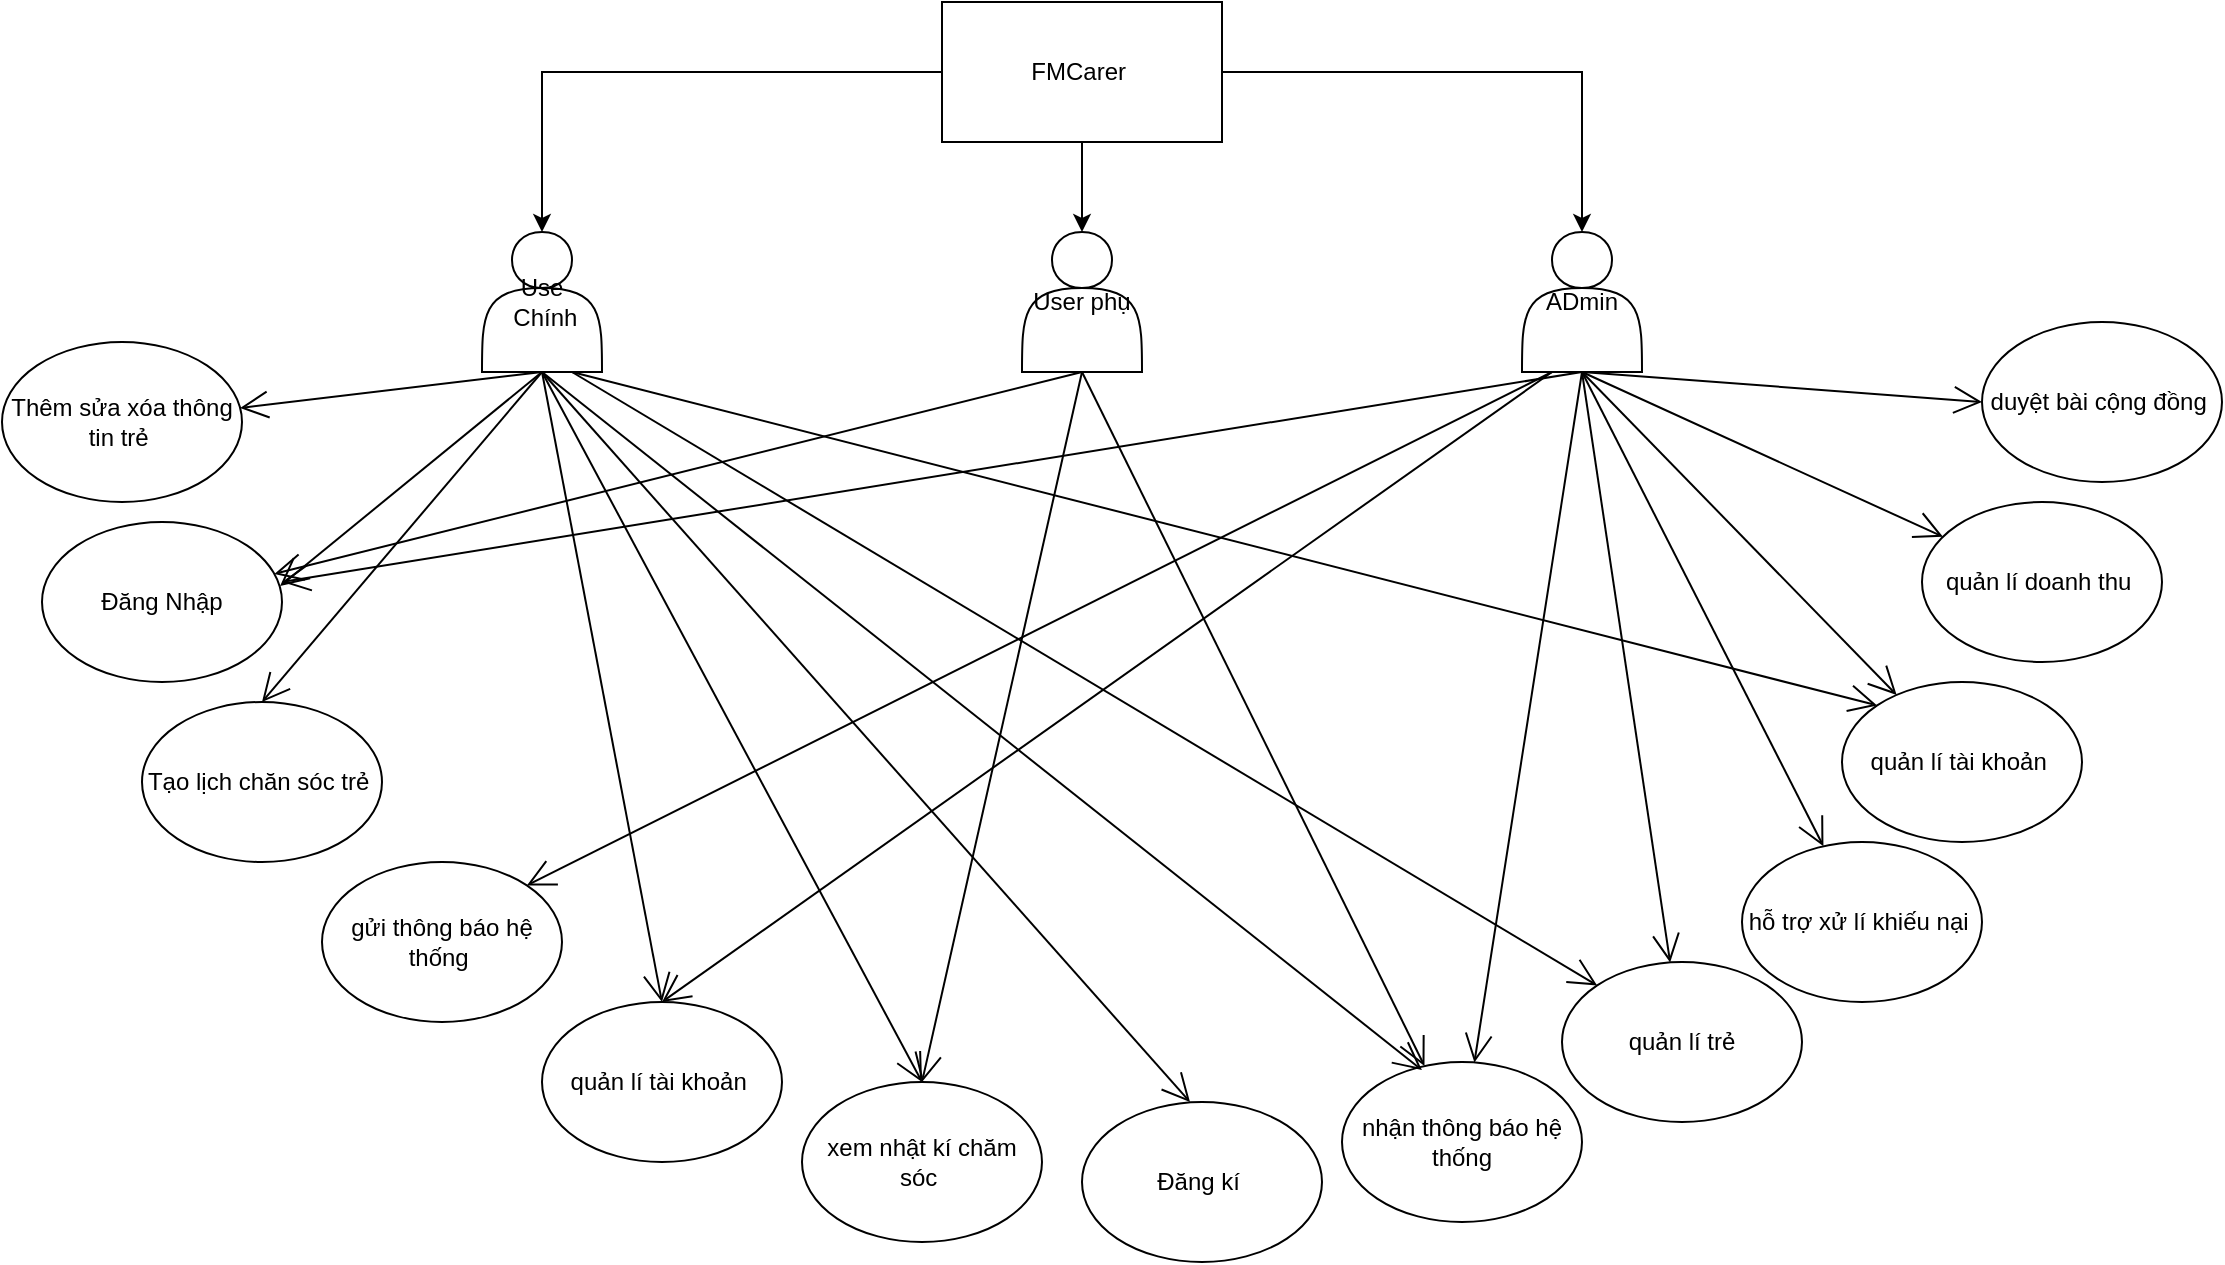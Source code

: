 <mxfile version="27.1.6">
  <diagram name="Trang-1" id="gw1u0N_37EYKbAOxaqmh">
    <mxGraphModel dx="2505" dy="914" grid="1" gridSize="10" guides="1" tooltips="1" connect="1" arrows="1" fold="1" page="1" pageScale="1" pageWidth="827" pageHeight="1169" math="0" shadow="0">
      <root>
        <mxCell id="0" />
        <mxCell id="1" parent="0" />
        <mxCell id="aEer66lgYHJFHRynMX58-40" style="edgeStyle=orthogonalEdgeStyle;rounded=0;orthogonalLoop=1;jettySize=auto;html=1;entryX=0.5;entryY=0;entryDx=0;entryDy=0;" edge="1" parent="1" source="aEer66lgYHJFHRynMX58-1" target="aEer66lgYHJFHRynMX58-3">
          <mxGeometry relative="1" as="geometry" />
        </mxCell>
        <mxCell id="aEer66lgYHJFHRynMX58-41" style="edgeStyle=orthogonalEdgeStyle;rounded=0;orthogonalLoop=1;jettySize=auto;html=1;" edge="1" parent="1" source="aEer66lgYHJFHRynMX58-1" target="aEer66lgYHJFHRynMX58-7">
          <mxGeometry relative="1" as="geometry" />
        </mxCell>
        <mxCell id="aEer66lgYHJFHRynMX58-42" style="edgeStyle=orthogonalEdgeStyle;rounded=0;orthogonalLoop=1;jettySize=auto;html=1;entryX=0.5;entryY=0;entryDx=0;entryDy=0;" edge="1" parent="1" source="aEer66lgYHJFHRynMX58-1" target="aEer66lgYHJFHRynMX58-5">
          <mxGeometry relative="1" as="geometry" />
        </mxCell>
        <mxCell id="aEer66lgYHJFHRynMX58-1" value="FMCarer&amp;nbsp;" style="rounded=0;whiteSpace=wrap;html=1;" vertex="1" parent="1">
          <mxGeometry x="180" y="70" width="140" height="70" as="geometry" />
        </mxCell>
        <mxCell id="aEer66lgYHJFHRynMX58-3" value="Use&lt;div&gt;&amp;nbsp;Chính&lt;/div&gt;" style="shape=actor;whiteSpace=wrap;html=1;" vertex="1" parent="1">
          <mxGeometry x="-50" y="185" width="60" height="70" as="geometry" />
        </mxCell>
        <mxCell id="aEer66lgYHJFHRynMX58-5" value="User phụ" style="shape=actor;whiteSpace=wrap;html=1;" vertex="1" parent="1">
          <mxGeometry x="220" y="185" width="60" height="70" as="geometry" />
        </mxCell>
        <mxCell id="aEer66lgYHJFHRynMX58-7" value="ADmin" style="shape=actor;whiteSpace=wrap;html=1;" vertex="1" parent="1">
          <mxGeometry x="470" y="185" width="60" height="70" as="geometry" />
        </mxCell>
        <mxCell id="aEer66lgYHJFHRynMX58-9" value="Đăng kí&amp;nbsp;" style="ellipse;whiteSpace=wrap;html=1;" vertex="1" parent="1">
          <mxGeometry x="250" y="620" width="120" height="80" as="geometry" />
        </mxCell>
        <mxCell id="aEer66lgYHJFHRynMX58-10" value="Đăng Nhập" style="ellipse;whiteSpace=wrap;html=1;" vertex="1" parent="1">
          <mxGeometry x="-270" y="330" width="120" height="80" as="geometry" />
        </mxCell>
        <mxCell id="aEer66lgYHJFHRynMX58-11" value="Thêm sửa xóa thông tin trẻ&amp;nbsp;" style="ellipse;whiteSpace=wrap;html=1;" vertex="1" parent="1">
          <mxGeometry x="-290" y="240" width="120" height="80" as="geometry" />
        </mxCell>
        <mxCell id="aEer66lgYHJFHRynMX58-12" value="Tạo lịch chăn sóc trẻ&amp;nbsp;" style="ellipse;whiteSpace=wrap;html=1;" vertex="1" parent="1">
          <mxGeometry x="-220" y="420" width="120" height="80" as="geometry" />
        </mxCell>
        <mxCell id="aEer66lgYHJFHRynMX58-13" value="xem nhật kí chăm sóc&amp;nbsp;" style="ellipse;whiteSpace=wrap;html=1;" vertex="1" parent="1">
          <mxGeometry x="110" y="610" width="120" height="80" as="geometry" />
        </mxCell>
        <mxCell id="aEer66lgYHJFHRynMX58-14" value="quản lí trẻ" style="ellipse;whiteSpace=wrap;html=1;" vertex="1" parent="1">
          <mxGeometry x="490" y="550" width="120" height="80" as="geometry" />
        </mxCell>
        <mxCell id="aEer66lgYHJFHRynMX58-15" value="quản lí tài khoản&amp;nbsp;" style="ellipse;whiteSpace=wrap;html=1;" vertex="1" parent="1">
          <mxGeometry x="-20" y="570" width="120" height="80" as="geometry" />
        </mxCell>
        <mxCell id="aEer66lgYHJFHRynMX58-16" value="quản lí doanh thu&amp;nbsp;" style="ellipse;whiteSpace=wrap;html=1;" vertex="1" parent="1">
          <mxGeometry x="670" y="320" width="120" height="80" as="geometry" />
        </mxCell>
        <mxCell id="aEer66lgYHJFHRynMX58-17" value="gửi thông báo hệ thống&amp;nbsp;" style="ellipse;whiteSpace=wrap;html=1;" vertex="1" parent="1">
          <mxGeometry x="-130" y="500" width="120" height="80" as="geometry" />
        </mxCell>
        <mxCell id="aEer66lgYHJFHRynMX58-18" value="nhận thông báo hệ thống" style="ellipse;whiteSpace=wrap;html=1;" vertex="1" parent="1">
          <mxGeometry x="380" y="600" width="120" height="80" as="geometry" />
        </mxCell>
        <mxCell id="aEer66lgYHJFHRynMX58-19" value="quản lí tài khoản&amp;nbsp;" style="ellipse;whiteSpace=wrap;html=1;" vertex="1" parent="1">
          <mxGeometry x="630" y="410" width="120" height="80" as="geometry" />
        </mxCell>
        <mxCell id="aEer66lgYHJFHRynMX58-20" value="hỗ trợ xử lí khiếu nại&amp;nbsp;" style="ellipse;whiteSpace=wrap;html=1;" vertex="1" parent="1">
          <mxGeometry x="580" y="490" width="120" height="80" as="geometry" />
        </mxCell>
        <mxCell id="aEer66lgYHJFHRynMX58-21" value="duyệt bài cộng đồng&amp;nbsp;" style="ellipse;whiteSpace=wrap;html=1;" vertex="1" parent="1">
          <mxGeometry x="700" y="230" width="120" height="80" as="geometry" />
        </mxCell>
        <mxCell id="aEer66lgYHJFHRynMX58-43" value="" style="endArrow=open;endFill=1;endSize=12;html=1;rounded=0;exitX=0.5;exitY=1;exitDx=0;exitDy=0;" edge="1" parent="1" source="aEer66lgYHJFHRynMX58-3" target="aEer66lgYHJFHRynMX58-11">
          <mxGeometry width="160" relative="1" as="geometry">
            <mxPoint x="210" y="480" as="sourcePoint" />
            <mxPoint x="370" y="480" as="targetPoint" />
          </mxGeometry>
        </mxCell>
        <mxCell id="aEer66lgYHJFHRynMX58-44" value="" style="endArrow=open;endFill=1;endSize=12;html=1;rounded=0;exitX=0.5;exitY=1;exitDx=0;exitDy=0;entryX=0.992;entryY=0.4;entryDx=0;entryDy=0;entryPerimeter=0;" edge="1" parent="1" source="aEer66lgYHJFHRynMX58-3" target="aEer66lgYHJFHRynMX58-10">
          <mxGeometry width="160" relative="1" as="geometry">
            <mxPoint x="121" y="300" as="sourcePoint" />
            <mxPoint x="-30" y="318" as="targetPoint" />
          </mxGeometry>
        </mxCell>
        <mxCell id="aEer66lgYHJFHRynMX58-45" value="" style="endArrow=open;endFill=1;endSize=12;html=1;rounded=0;exitX=0.5;exitY=1;exitDx=0;exitDy=0;entryX=0.5;entryY=0;entryDx=0;entryDy=0;" edge="1" parent="1" source="aEer66lgYHJFHRynMX58-3" target="aEer66lgYHJFHRynMX58-12">
          <mxGeometry width="160" relative="1" as="geometry">
            <mxPoint x="101" y="410" as="sourcePoint" />
            <mxPoint x="-50" y="428" as="targetPoint" />
          </mxGeometry>
        </mxCell>
        <mxCell id="aEer66lgYHJFHRynMX58-46" value="" style="endArrow=open;endFill=1;endSize=12;html=1;rounded=0;exitX=0.5;exitY=1;exitDx=0;exitDy=0;entryX=0.5;entryY=0;entryDx=0;entryDy=0;" edge="1" parent="1" source="aEer66lgYHJFHRynMX58-3" target="aEer66lgYHJFHRynMX58-15">
          <mxGeometry width="160" relative="1" as="geometry">
            <mxPoint x="281" y="360" as="sourcePoint" />
            <mxPoint x="130" y="378" as="targetPoint" />
          </mxGeometry>
        </mxCell>
        <mxCell id="aEer66lgYHJFHRynMX58-47" value="" style="endArrow=open;endFill=1;endSize=12;html=1;rounded=0;exitX=0.5;exitY=1;exitDx=0;exitDy=0;entryX=0.5;entryY=0;entryDx=0;entryDy=0;" edge="1" parent="1" source="aEer66lgYHJFHRynMX58-3" target="aEer66lgYHJFHRynMX58-13">
          <mxGeometry width="160" relative="1" as="geometry">
            <mxPoint x="361" y="410" as="sourcePoint" />
            <mxPoint x="210" y="428" as="targetPoint" />
          </mxGeometry>
        </mxCell>
        <mxCell id="aEer66lgYHJFHRynMX58-48" value="" style="endArrow=open;endFill=1;endSize=12;html=1;rounded=0;exitX=0.5;exitY=1;exitDx=0;exitDy=0;entryX=0.5;entryY=0;entryDx=0;entryDy=0;" edge="1" parent="1" source="aEer66lgYHJFHRynMX58-5" target="aEer66lgYHJFHRynMX58-13">
          <mxGeometry width="160" relative="1" as="geometry">
            <mxPoint x="441" y="480" as="sourcePoint" />
            <mxPoint x="290" y="498" as="targetPoint" />
          </mxGeometry>
        </mxCell>
        <mxCell id="aEer66lgYHJFHRynMX58-49" value="" style="endArrow=open;endFill=1;endSize=12;html=1;rounded=0;exitX=0.5;exitY=1;exitDx=0;exitDy=0;" edge="1" parent="1" source="aEer66lgYHJFHRynMX58-5" target="aEer66lgYHJFHRynMX58-10">
          <mxGeometry width="160" relative="1" as="geometry">
            <mxPoint x="451" y="530" as="sourcePoint" />
            <mxPoint x="300" y="548" as="targetPoint" />
          </mxGeometry>
        </mxCell>
        <mxCell id="aEer66lgYHJFHRynMX58-50" value="" style="endArrow=open;endFill=1;endSize=12;html=1;rounded=0;exitX=0.5;exitY=1;exitDx=0;exitDy=0;entryX=0.45;entryY=0;entryDx=0;entryDy=0;entryPerimeter=0;" edge="1" parent="1" source="aEer66lgYHJFHRynMX58-3" target="aEer66lgYHJFHRynMX58-9">
          <mxGeometry width="160" relative="1" as="geometry">
            <mxPoint x="371" y="410" as="sourcePoint" />
            <mxPoint x="220" y="428" as="targetPoint" />
          </mxGeometry>
        </mxCell>
        <mxCell id="aEer66lgYHJFHRynMX58-51" value="" style="endArrow=open;endFill=1;endSize=12;html=1;rounded=0;exitX=0.5;exitY=1;exitDx=0;exitDy=0;entryX=0.333;entryY=0.05;entryDx=0;entryDy=0;entryPerimeter=0;" edge="1" parent="1" source="aEer66lgYHJFHRynMX58-3" target="aEer66lgYHJFHRynMX58-18">
          <mxGeometry width="160" relative="1" as="geometry">
            <mxPoint x="501" y="480" as="sourcePoint" />
            <mxPoint x="350" y="498" as="targetPoint" />
          </mxGeometry>
        </mxCell>
        <mxCell id="aEer66lgYHJFHRynMX58-52" value="" style="endArrow=open;endFill=1;endSize=12;html=1;rounded=0;exitX=0.75;exitY=1;exitDx=0;exitDy=0;entryX=0;entryY=0;entryDx=0;entryDy=0;" edge="1" parent="1" source="aEer66lgYHJFHRynMX58-3" target="aEer66lgYHJFHRynMX58-14">
          <mxGeometry width="160" relative="1" as="geometry">
            <mxPoint x="-20" y="260" as="sourcePoint" />
            <mxPoint x="430" y="528" as="targetPoint" />
          </mxGeometry>
        </mxCell>
        <mxCell id="aEer66lgYHJFHRynMX58-53" value="" style="endArrow=open;endFill=1;endSize=12;html=1;rounded=0;exitX=0.5;exitY=1;exitDx=0;exitDy=0;entryX=0;entryY=0.5;entryDx=0;entryDy=0;" edge="1" parent="1" source="aEer66lgYHJFHRynMX58-7" target="aEer66lgYHJFHRynMX58-21">
          <mxGeometry width="160" relative="1" as="geometry">
            <mxPoint x="410" y="460" as="sourcePoint" />
            <mxPoint x="860" y="728" as="targetPoint" />
          </mxGeometry>
        </mxCell>
        <mxCell id="aEer66lgYHJFHRynMX58-54" value="" style="endArrow=open;endFill=1;endSize=12;html=1;rounded=0;exitX=0.5;exitY=1;exitDx=0;exitDy=0;" edge="1" parent="1" source="aEer66lgYHJFHRynMX58-7" target="aEer66lgYHJFHRynMX58-16">
          <mxGeometry width="160" relative="1" as="geometry">
            <mxPoint x="600" y="340" as="sourcePoint" />
            <mxPoint x="1050" y="608" as="targetPoint" />
          </mxGeometry>
        </mxCell>
        <mxCell id="aEer66lgYHJFHRynMX58-55" value="" style="endArrow=open;endFill=1;endSize=12;html=1;rounded=0;exitX=0.5;exitY=1;exitDx=0;exitDy=0;" edge="1" parent="1" source="aEer66lgYHJFHRynMX58-7" target="aEer66lgYHJFHRynMX58-19">
          <mxGeometry width="160" relative="1" as="geometry">
            <mxPoint x="600" y="420" as="sourcePoint" />
            <mxPoint x="1050" y="688" as="targetPoint" />
          </mxGeometry>
        </mxCell>
        <mxCell id="aEer66lgYHJFHRynMX58-56" value="" style="endArrow=open;endFill=1;endSize=12;html=1;rounded=0;exitX=0.75;exitY=1;exitDx=0;exitDy=0;entryX=0;entryY=0;entryDx=0;entryDy=0;" edge="1" parent="1" source="aEer66lgYHJFHRynMX58-3" target="aEer66lgYHJFHRynMX58-19">
          <mxGeometry width="160" relative="1" as="geometry">
            <mxPoint x="330" y="440" as="sourcePoint" />
            <mxPoint x="780" y="708" as="targetPoint" />
          </mxGeometry>
        </mxCell>
        <mxCell id="aEer66lgYHJFHRynMX58-58" value="" style="endArrow=open;endFill=1;endSize=12;html=1;rounded=0;exitX=0.5;exitY=1;exitDx=0;exitDy=0;" edge="1" parent="1" source="aEer66lgYHJFHRynMX58-5" target="aEer66lgYHJFHRynMX58-18">
          <mxGeometry width="160" relative="1" as="geometry">
            <mxPoint x="350" y="350" as="sourcePoint" />
            <mxPoint x="800" y="618" as="targetPoint" />
          </mxGeometry>
        </mxCell>
        <mxCell id="aEer66lgYHJFHRynMX58-59" value="" style="endArrow=open;endFill=1;endSize=12;html=1;rounded=0;exitX=0.5;exitY=1;exitDx=0;exitDy=0;" edge="1" parent="1" source="aEer66lgYHJFHRynMX58-7" target="aEer66lgYHJFHRynMX58-20">
          <mxGeometry width="160" relative="1" as="geometry">
            <mxPoint x="500" y="460" as="sourcePoint" />
            <mxPoint x="950" y="728" as="targetPoint" />
          </mxGeometry>
        </mxCell>
        <mxCell id="aEer66lgYHJFHRynMX58-60" value="" style="endArrow=open;endFill=1;endSize=12;html=1;rounded=0;exitX=0.5;exitY=1;exitDx=0;exitDy=0;" edge="1" parent="1" source="aEer66lgYHJFHRynMX58-7" target="aEer66lgYHJFHRynMX58-14">
          <mxGeometry width="160" relative="1" as="geometry">
            <mxPoint x="570" y="460" as="sourcePoint" />
            <mxPoint x="1020" y="728" as="targetPoint" />
          </mxGeometry>
        </mxCell>
        <mxCell id="aEer66lgYHJFHRynMX58-61" value="" style="endArrow=open;endFill=1;endSize=12;html=1;rounded=0;exitX=0.5;exitY=1;exitDx=0;exitDy=0;" edge="1" parent="1" source="aEer66lgYHJFHRynMX58-7" target="aEer66lgYHJFHRynMX58-18">
          <mxGeometry width="160" relative="1" as="geometry">
            <mxPoint x="690" y="650" as="sourcePoint" />
            <mxPoint x="1140" y="918" as="targetPoint" />
          </mxGeometry>
        </mxCell>
        <mxCell id="aEer66lgYHJFHRynMX58-62" value="" style="endArrow=open;endFill=1;endSize=12;html=1;rounded=0;exitX=0.5;exitY=1;exitDx=0;exitDy=0;" edge="1" parent="1" source="aEer66lgYHJFHRynMX58-7">
          <mxGeometry width="160" relative="1" as="geometry">
            <mxPoint x="370" y="450" as="sourcePoint" />
            <mxPoint x="-150" y="360" as="targetPoint" />
          </mxGeometry>
        </mxCell>
        <mxCell id="aEer66lgYHJFHRynMX58-63" value="" style="endArrow=open;endFill=1;endSize=12;html=1;rounded=0;entryX=0.5;entryY=0;entryDx=0;entryDy=0;exitX=0.25;exitY=1;exitDx=0;exitDy=0;" edge="1" parent="1" source="aEer66lgYHJFHRynMX58-7" target="aEer66lgYHJFHRynMX58-15">
          <mxGeometry width="160" relative="1" as="geometry">
            <mxPoint x="500" y="260" as="sourcePoint" />
            <mxPoint x="880" y="598" as="targetPoint" />
          </mxGeometry>
        </mxCell>
        <mxCell id="aEer66lgYHJFHRynMX58-64" value="" style="endArrow=open;endFill=1;endSize=12;html=1;rounded=0;entryX=1;entryY=0;entryDx=0;entryDy=0;exitX=0.25;exitY=1;exitDx=0;exitDy=0;" edge="1" parent="1" source="aEer66lgYHJFHRynMX58-7" target="aEer66lgYHJFHRynMX58-17">
          <mxGeometry width="160" relative="1" as="geometry">
            <mxPoint x="795" y="360" as="sourcePoint" />
            <mxPoint x="350" y="675" as="targetPoint" />
          </mxGeometry>
        </mxCell>
      </root>
    </mxGraphModel>
  </diagram>
</mxfile>
